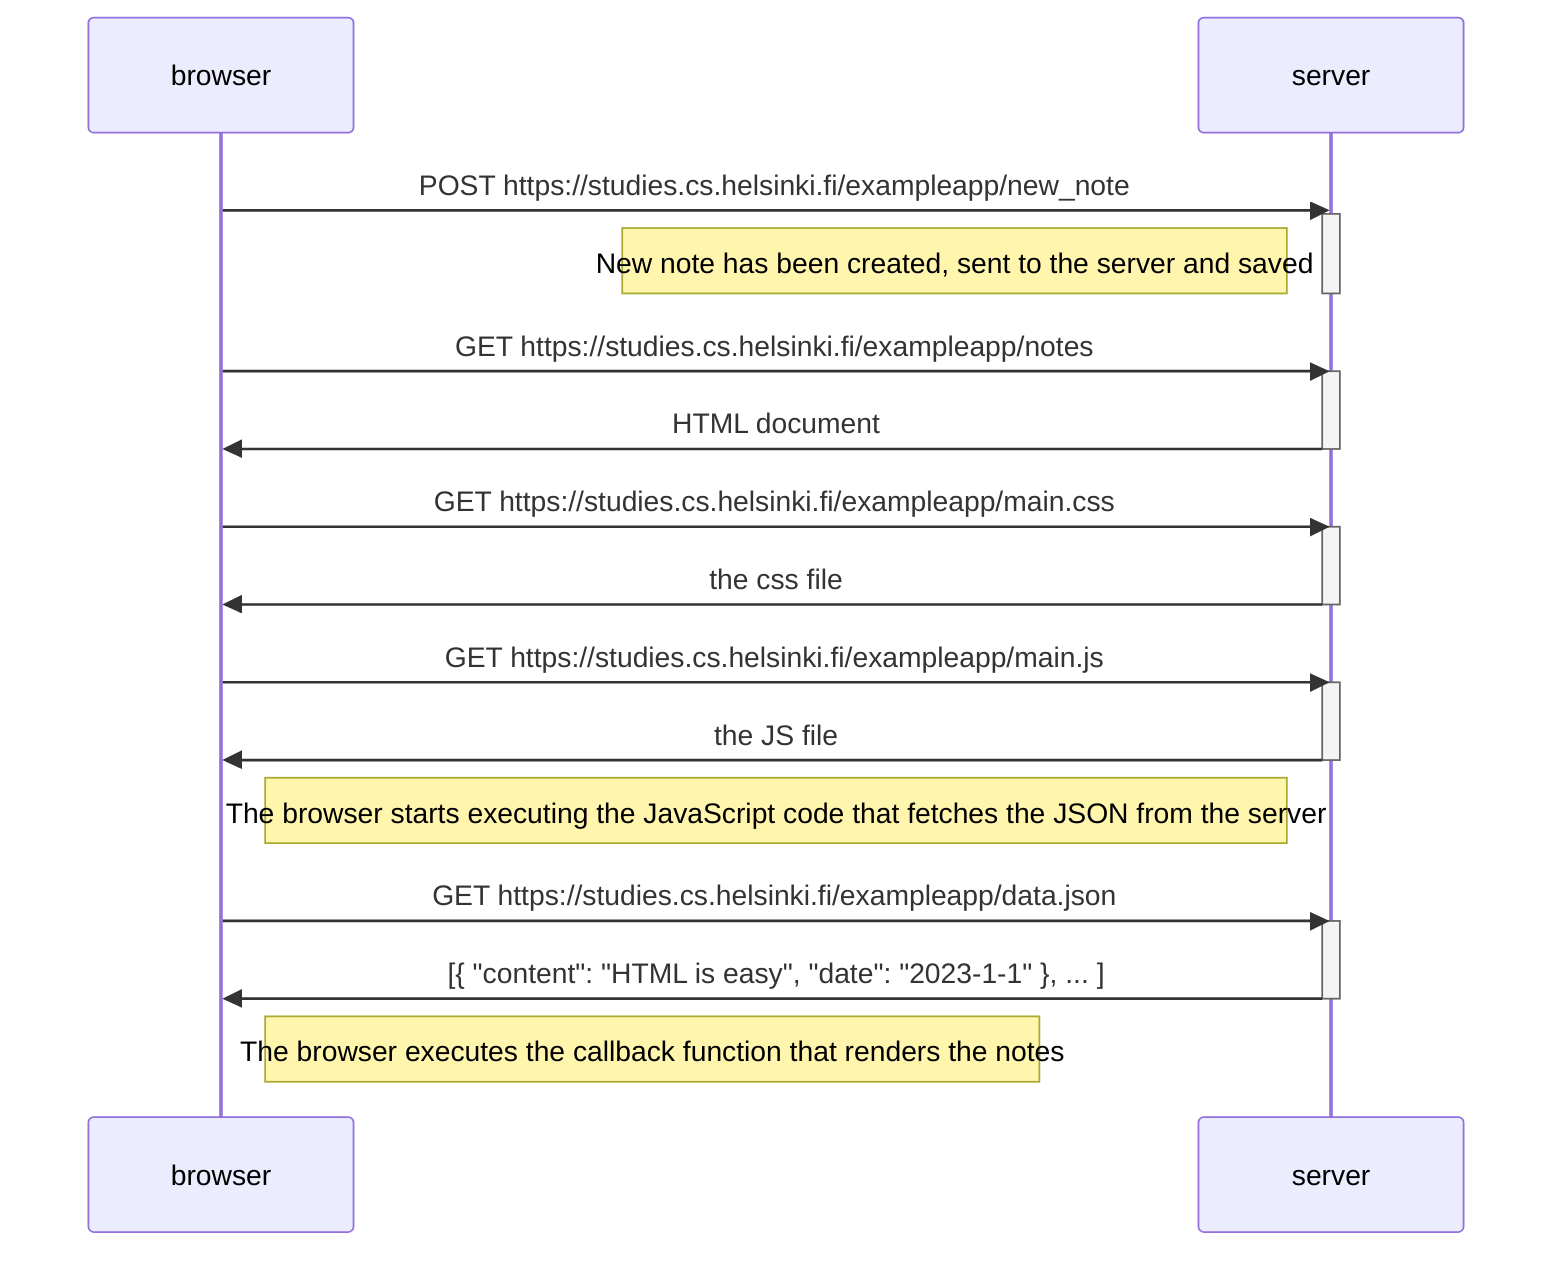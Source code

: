 sequenceDiagram
    participant browser
    participant server

    browser->>server: POST https://studies.cs.helsinki.fi/exampleapp/new_note
    activate server
    Note left of server: New note has been created, sent to the server and saved
    deactivate server

    browser->>server: GET https://studies.cs.helsinki.fi/exampleapp/notes
    activate server
    server->>browser: HTML document
    deactivate server

    browser->>server: GET https://studies.cs.helsinki.fi/exampleapp/main.css
    activate server
    server->>browser: the css file
    deactivate server

    browser->>server: GET https://studies.cs.helsinki.fi/exampleapp/main.js
    activate server
    server->>browser: the JS file
    deactivate server

    Note right of browser: The browser starts executing the JavaScript code that fetches the JSON from the server

    browser->>server: GET https://studies.cs.helsinki.fi/exampleapp/data.json
    activate server
    server->>browser: [{ "content": "HTML is easy", "date": "2023-1-1" }, ... ]
    deactivate server

    Note right of browser: The browser executes the callback function that renders the notes
